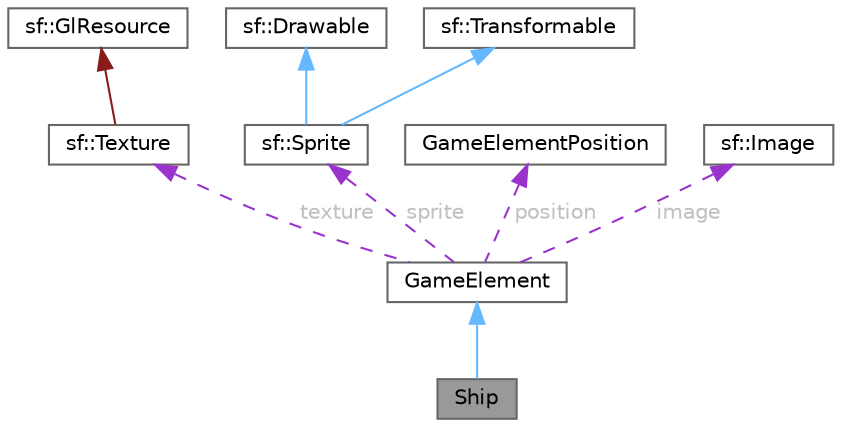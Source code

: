 digraph "Ship"
{
 // LATEX_PDF_SIZE
  bgcolor="transparent";
  edge [fontname=Helvetica,fontsize=10,labelfontname=Helvetica,labelfontsize=10];
  node [fontname=Helvetica,fontsize=10,shape=box,height=0.2,width=0.4];
  Node1 [id="Node000001",label="Ship",height=0.2,width=0.4,color="gray40", fillcolor="grey60", style="filled", fontcolor="black",tooltip="Represents a ship in the game, derived from GameElement."];
  Node2 -> Node1 [id="edge1_Node000001_Node000002",dir="back",color="steelblue1",style="solid",tooltip=" "];
  Node2 [id="Node000002",label="GameElement",height=0.2,width=0.4,color="gray40", fillcolor="white", style="filled",URL="$class_game_element.html",tooltip="Base class for all game elements."];
  Node3 -> Node2 [id="edge2_Node000002_Node000003",dir="back",color="darkorchid3",style="dashed",tooltip=" ",label=" texture",fontcolor="grey" ];
  Node3 [id="Node000003",label="sf::Texture",height=0.2,width=0.4,color="gray40", fillcolor="white", style="filled",URL="$classsf_1_1_texture.html",tooltip="Image living on the graphics card that can be used for drawing."];
  Node4 -> Node3 [id="edge3_Node000003_Node000004",dir="back",color="firebrick4",style="solid",tooltip=" "];
  Node4 [id="Node000004",label="sf::GlResource",height=0.2,width=0.4,color="gray40", fillcolor="white", style="filled",URL="$classsf_1_1_gl_resource.html",tooltip="Base class for classes that require an OpenGL context."];
  Node5 -> Node2 [id="edge4_Node000002_Node000005",dir="back",color="darkorchid3",style="dashed",tooltip=" ",label=" sprite",fontcolor="grey" ];
  Node5 [id="Node000005",label="sf::Sprite",height=0.2,width=0.4,color="gray40", fillcolor="white", style="filled",URL="$classsf_1_1_sprite.html",tooltip="Drawable representation of a texture, with its own transformations, color, etc."];
  Node6 -> Node5 [id="edge5_Node000005_Node000006",dir="back",color="steelblue1",style="solid",tooltip=" "];
  Node6 [id="Node000006",label="sf::Drawable",height=0.2,width=0.4,color="gray40", fillcolor="white", style="filled",URL="$classsf_1_1_drawable.html",tooltip="Abstract base class for objects that can be drawn to a render target."];
  Node7 -> Node5 [id="edge6_Node000005_Node000007",dir="back",color="steelblue1",style="solid",tooltip=" "];
  Node7 [id="Node000007",label="sf::Transformable",height=0.2,width=0.4,color="gray40", fillcolor="white", style="filled",URL="$classsf_1_1_transformable.html",tooltip="Decomposed transform defined by a position, a rotation and a scale."];
  Node8 -> Node2 [id="edge7_Node000002_Node000008",dir="back",color="darkorchid3",style="dashed",tooltip=" ",label=" position",fontcolor="grey" ];
  Node8 [id="Node000008",label="GameElementPosition",height=0.2,width=0.4,color="gray40", fillcolor="white", style="filled",URL="$class_game_element_position.html",tooltip="Represents the position of a game element."];
  Node9 -> Node2 [id="edge8_Node000002_Node000009",dir="back",color="darkorchid3",style="dashed",tooltip=" ",label=" image",fontcolor="grey" ];
  Node9 [id="Node000009",label="sf::Image",height=0.2,width=0.4,color="gray40", fillcolor="white", style="filled",URL="$classsf_1_1_image.html",tooltip="Class for loading, manipulating and saving images."];
}
